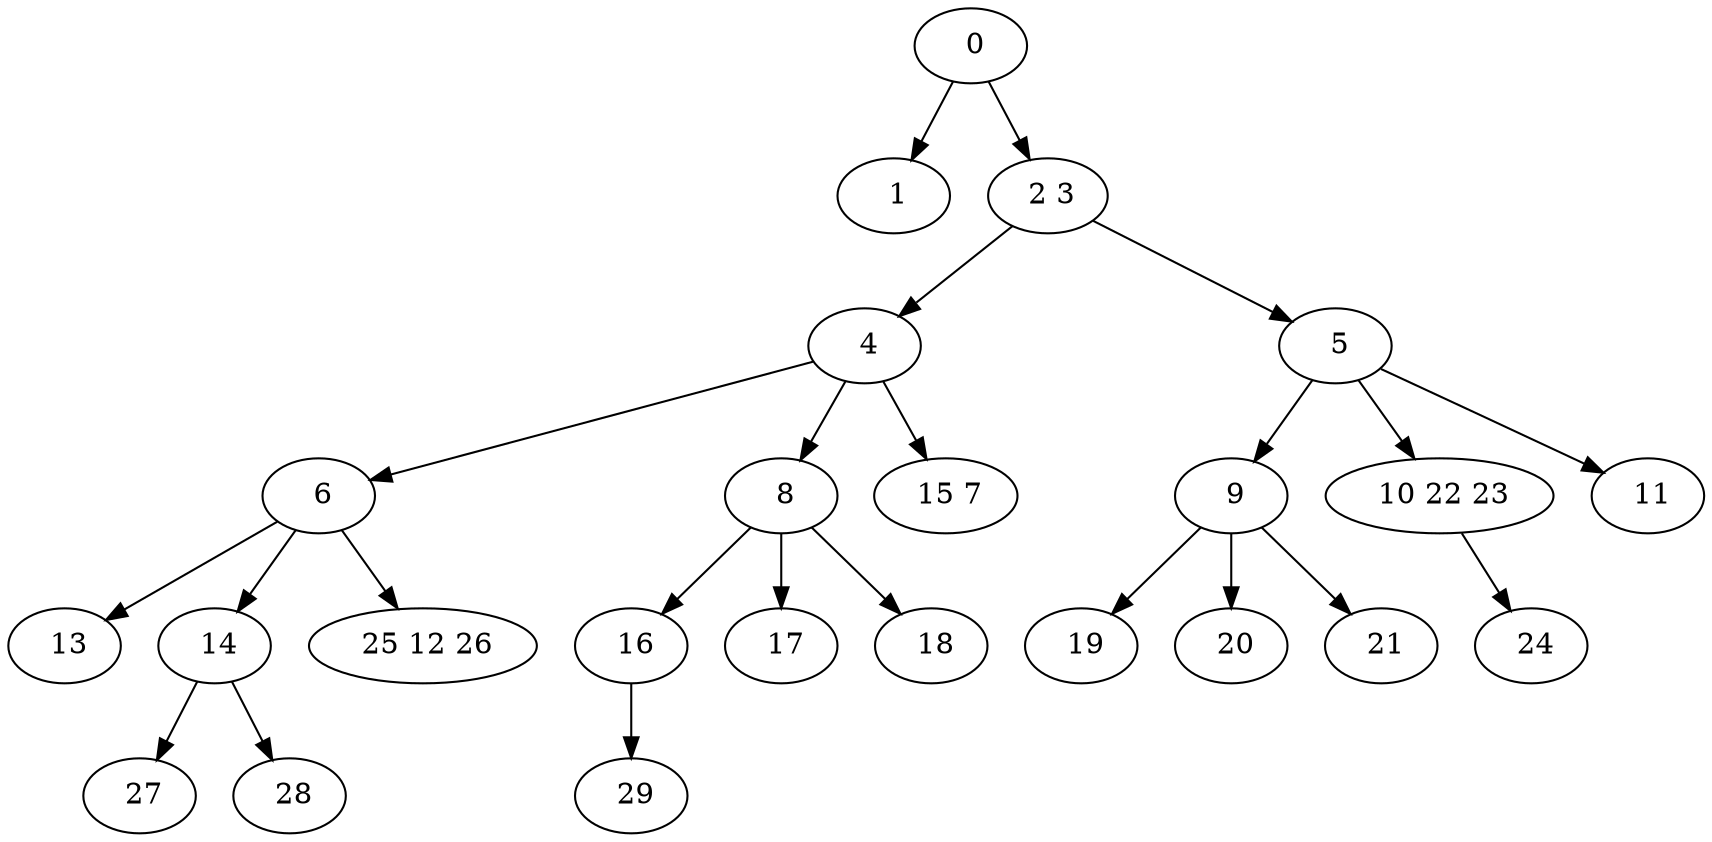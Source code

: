 digraph mytree {
" 0" -> " 1";
" 0" -> " 2 3";
" 1";
" 2 3" -> " 4";
" 2 3" -> " 5";
" 4" -> " 6";
" 4" -> " 8";
" 4" -> " 15 7";
" 6" -> " 13";
" 6" -> " 14";
" 6" -> " 25 12 26";
" 8" -> " 16";
" 8" -> " 17";
" 8" -> " 18";
" 15 7";
" 19";
" 5" -> " 9";
" 5" -> " 10 22 23";
" 5" -> " 11";
" 9" -> " 19";
" 9" -> " 20";
" 9" -> " 21";
" 13";
" 14" -> " 27";
" 14" -> " 28";
" 25 12 26";
" 16" -> " 29";
" 17";
" 18";
" 20";
" 21";
" 10 22 23" -> " 24";
" 11";
" 27";
" 28";
" 29";
" 24";
}
